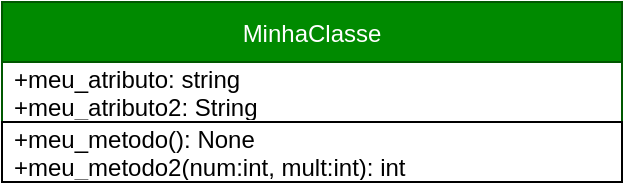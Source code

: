 <mxfile>
    <diagram id="EeHdbvHBBCunaDT-zl84" name="Página-1">
        <mxGraphModel dx="1336" dy="1612" grid="1" gridSize="10" guides="1" tooltips="1" connect="1" arrows="1" fold="1" page="1" pageScale="1" pageWidth="827" pageHeight="1169" math="0" shadow="0">
            <root>
                <mxCell id="0"/>
                <mxCell id="1" parent="0"/>
                <mxCell id="15" value="MinhaClasse" style="swimlane;fontStyle=0;childLayout=stackLayout;horizontal=1;startSize=30;horizontalStack=0;resizeParent=1;resizeParentMax=0;resizeLast=0;collapsible=1;marginBottom=0;fillColor=#008a00;fontColor=#ffffff;strokeColor=#005700;" vertex="1" parent="1">
                    <mxGeometry x="-790" y="-1160" width="310" height="90" as="geometry">
                        <mxRectangle x="-690" y="-610" width="100" height="30" as="alternateBounds"/>
                    </mxGeometry>
                </mxCell>
                <mxCell id="16" value="+meu_atributo: string&#10;+meu_atributo2: String" style="text;strokeColor=none;fillColor=none;align=left;verticalAlign=middle;spacingLeft=4;spacingRight=4;overflow=hidden;points=[[0,0.5],[1,0.5]];portConstraint=eastwest;rotatable=0;" vertex="1" parent="15">
                    <mxGeometry y="30" width="310" height="30" as="geometry"/>
                </mxCell>
                <mxCell id="17" value="+meu_metodo(): None&#10;+meu_metodo2(num:int, mult:int): int" style="text;strokeColor=default;fillColor=none;align=left;verticalAlign=middle;spacingLeft=4;spacingRight=4;overflow=hidden;points=[[0,0.5],[1,0.5]];portConstraint=eastwest;rotatable=0;" vertex="1" parent="15">
                    <mxGeometry y="60" width="310" height="30" as="geometry"/>
                </mxCell>
            </root>
        </mxGraphModel>
    </diagram>
</mxfile>